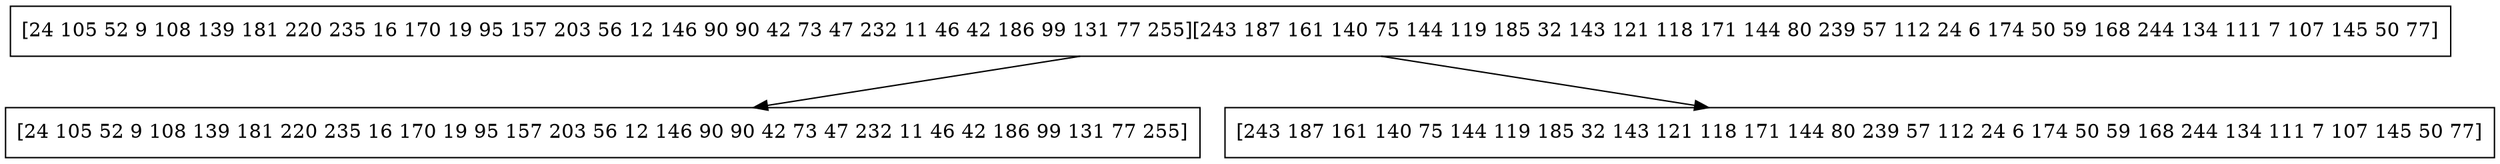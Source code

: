 digraph arbol{
  node [shape=record]
"[24 105 52 9 108 139 181 220 235 16 170 19 95 157 203 56 12 146 90 90 42 73 47 232 11 46 42 186 99 131 77 255]" [label="[24 105 52 9 108 139 181 220 235 16 170 19 95 157 203 56 12 146 90 90 42 73 47 232 11 46 42 186 99 131 77 255]"]
"[243 187 161 140 75 144 119 185 32 143 121 118 171 144 80 239 57 112 24 6 174 50 59 168 244 134 111 7 107 145 50 77]" [label="[243 187 161 140 75 144 119 185 32 143 121 118 171 144 80 239 57 112 24 6 174 50 59 168 244 134 111 7 107 145 50 77]"]
"[24 105 52 9 108 139 181 220 235 16 170 19 95 157 203 56 12 146 90 90 42 73 47 232 11 46 42 186 99 131 77 255][243 187 161 140 75 144 119 185 32 143 121 118 171 144 80 239 57 112 24 6 174 50 59 168 244 134 111 7 107 145 50 77]" [label="[24 105 52 9 108 139 181 220 235 16 170 19 95 157 203 56 12 146 90 90 42 73 47 232 11 46 42 186 99 131 77 255][243 187 161 140 75 144 119 185 32 143 121 118 171 144 80 239 57 112 24 6 174 50 59 168 244 134 111 7 107 145 50 77]"]
"[24 105 52 9 108 139 181 220 235 16 170 19 95 157 203 56 12 146 90 90 42 73 47 232 11 46 42 186 99 131 77 255][243 187 161 140 75 144 119 185 32 143 121 118 171 144 80 239 57 112 24 6 174 50 59 168 244 134 111 7 107 145 50 77]"->"[24 105 52 9 108 139 181 220 235 16 170 19 95 157 203 56 12 146 90 90 42 73 47 232 11 46 42 186 99 131 77 255]"
"[24 105 52 9 108 139 181 220 235 16 170 19 95 157 203 56 12 146 90 90 42 73 47 232 11 46 42 186 99 131 77 255][243 187 161 140 75 144 119 185 32 143 121 118 171 144 80 239 57 112 24 6 174 50 59 168 244 134 111 7 107 145 50 77]"->"[243 187 161 140 75 144 119 185 32 143 121 118 171 144 80 239 57 112 24 6 174 50 59 168 244 134 111 7 107 145 50 77]"
}